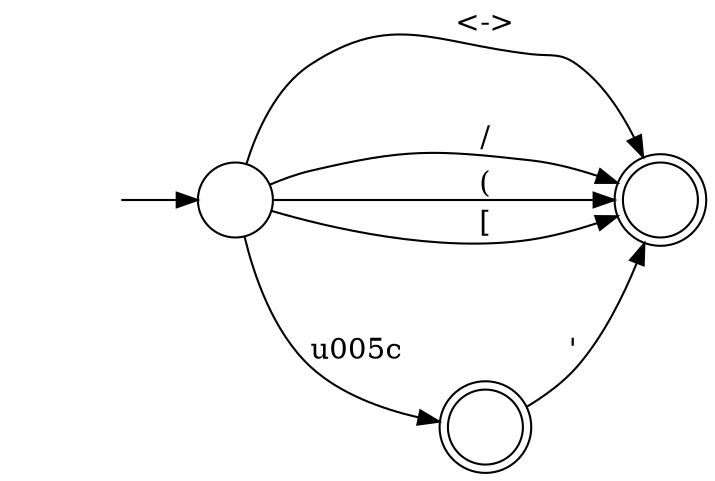 digraph Automaton {
  rankdir = LR;
  0 [shape=doublecircle,label=""];
  1 [shape=circle,label=""];
  initial [shape=plaintext,label=""];
  initial -> 1
  1 -> 2 [label="\u005c"]
  1 -> 0 [label="<->"]
  1 -> 0 [label="/"]
  1 -> 0 [label="("]
  1 -> 0 [label="["]
  2 [shape=doublecircle,label=""];
  2 -> 0 [label="'"]
}
